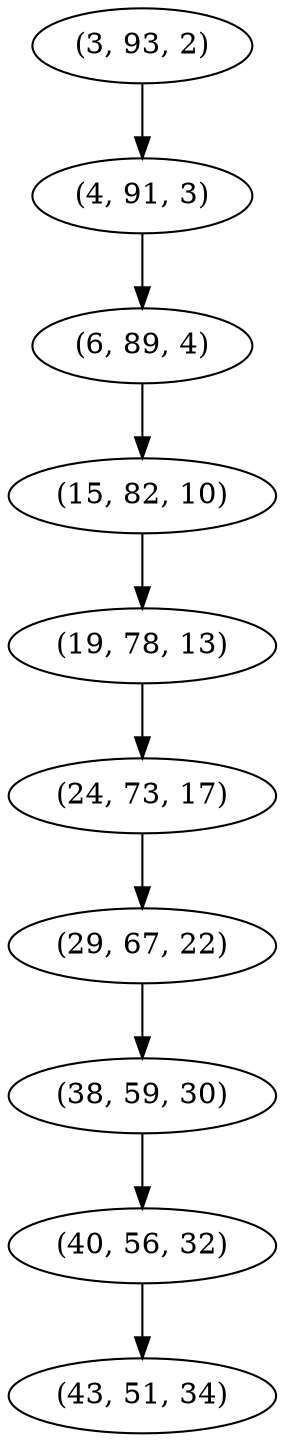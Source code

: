 digraph tree {
    "(3, 93, 2)";
    "(4, 91, 3)";
    "(6, 89, 4)";
    "(15, 82, 10)";
    "(19, 78, 13)";
    "(24, 73, 17)";
    "(29, 67, 22)";
    "(38, 59, 30)";
    "(40, 56, 32)";
    "(43, 51, 34)";
    "(3, 93, 2)" -> "(4, 91, 3)";
    "(4, 91, 3)" -> "(6, 89, 4)";
    "(6, 89, 4)" -> "(15, 82, 10)";
    "(15, 82, 10)" -> "(19, 78, 13)";
    "(19, 78, 13)" -> "(24, 73, 17)";
    "(24, 73, 17)" -> "(29, 67, 22)";
    "(29, 67, 22)" -> "(38, 59, 30)";
    "(38, 59, 30)" -> "(40, 56, 32)";
    "(40, 56, 32)" -> "(43, 51, 34)";
}
